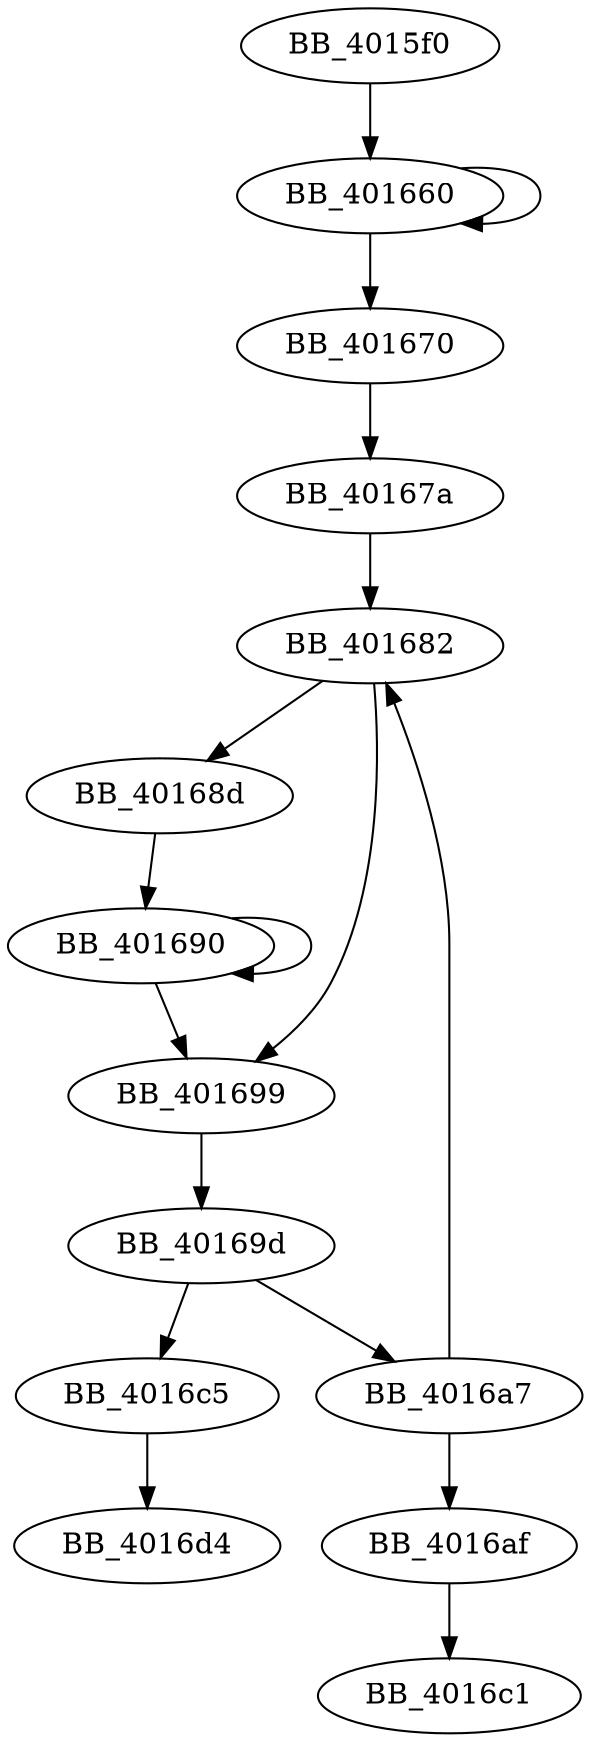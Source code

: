 DiGraph sub_4015F0{
BB_4015f0->BB_401660
BB_401660->BB_401660
BB_401660->BB_401670
BB_401670->BB_40167a
BB_40167a->BB_401682
BB_401682->BB_40168d
BB_401682->BB_401699
BB_40168d->BB_401690
BB_401690->BB_401690
BB_401690->BB_401699
BB_401699->BB_40169d
BB_40169d->BB_4016a7
BB_40169d->BB_4016c5
BB_4016a7->BB_401682
BB_4016a7->BB_4016af
BB_4016af->BB_4016c1
BB_4016c5->BB_4016d4
}
